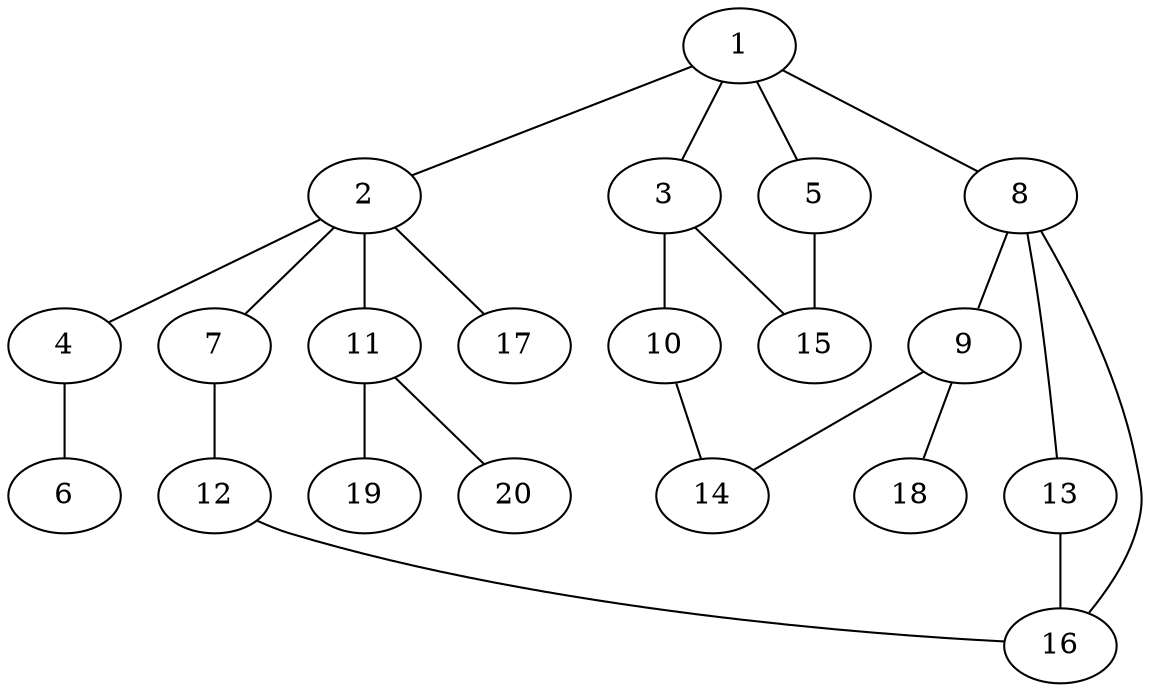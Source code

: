 graph graphname {1--2
1--3
1--5
1--8
2--4
2--7
2--11
2--17
3--10
3--15
4--6
5--15
7--12
8--9
8--13
8--16
9--14
9--18
10--14
11--19
11--20
12--16
13--16
}